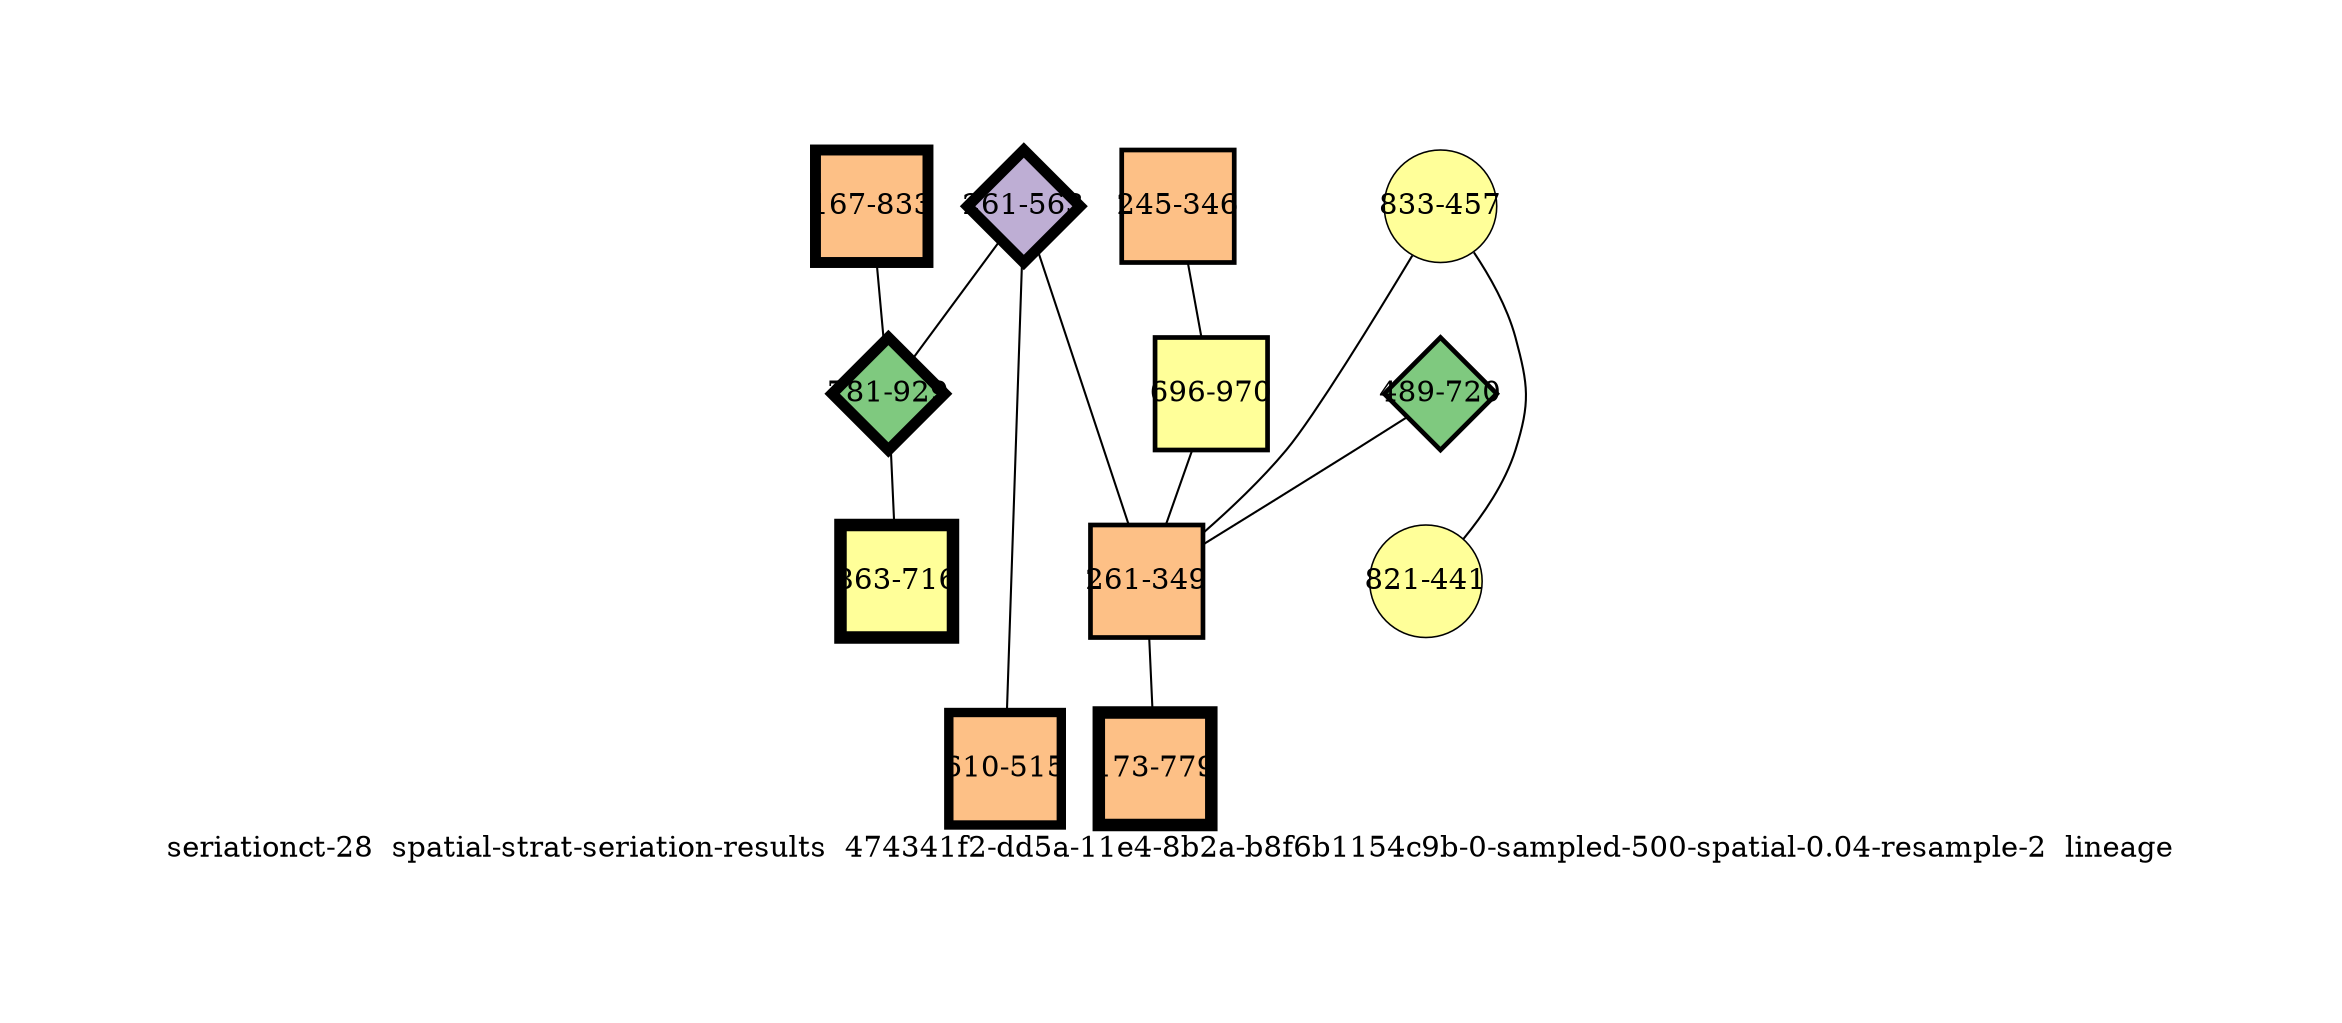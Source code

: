strict graph "seriationct-28  spatial-strat-seriation-results  474341f2-dd5a-11e4-8b2a-b8f6b1154c9b-0-sampled-500-spatial-0.04-resample-2  lineage" {
labelloc=b;
ratio=auto;
pad="1.0";
label="seriationct-28  spatial-strat-seriation-results  474341f2-dd5a-11e4-8b2a-b8f6b1154c9b-0-sampled-500-spatial-0.04-resample-2  lineage";
node [width="0.75", style=filled, fixedsize=true, height="0.75", shape=circle, label=""];
0 [xCoordinate="563.0", appears_in_slice=7, yCoordinate="261.0", colorscheme=accent8, lineage_id=2, short_label="261-563", label="261-563", shape=diamond, cluster_id=1, fillcolor=2, size="500.0", id=0, penwidth="5.25"];
1 [xCoordinate="833.0", appears_in_slice=7, yCoordinate="167.0", colorscheme=accent8, lineage_id=1, short_label="167-833", label="167-833", shape=square, cluster_id=2, fillcolor=3, size="500.0", id=1, penwidth="5.25"];
2 [xCoordinate="346.0", appears_in_slice=3, yCoordinate="245.0", colorscheme=accent8, lineage_id=1, short_label="245-346", label="245-346", shape=square, cluster_id=2, fillcolor=3, size="500.0", id=2, penwidth="2.25"];
3 [xCoordinate="457.0", appears_in_slice=1, yCoordinate="833.0", colorscheme=accent8, lineage_id=0, short_label="833-457", label="833-457", shape=circle, cluster_id=3, fillcolor=4, size="500.0", id=3, penwidth="0.75"];
4 [xCoordinate="720.0", appears_in_slice=3, yCoordinate="489.0", colorscheme=accent8, lineage_id=2, short_label="489-720", label="489-720", shape=diamond, cluster_id=0, fillcolor=1, size="500.0", id=4, penwidth="2.25"];
5 [xCoordinate="970.0", appears_in_slice=3, yCoordinate="696.0", colorscheme=accent8, lineage_id=1, short_label="696-970", label="696-970", shape=square, cluster_id=3, fillcolor=4, size="500.0", id=8, penwidth="2.25"];
6 [xCoordinate="929.0", appears_in_slice=7, yCoordinate="781.0", colorscheme=accent8, lineage_id=2, short_label="781-929", label="781-929", shape=diamond, cluster_id=0, fillcolor=1, size="500.0", id=10, penwidth="5.25"];
7 [xCoordinate="716.0", appears_in_slice=8, yCoordinate="863.0", colorscheme=accent8, lineage_id=1, short_label="863-716", label="863-716", shape=square, cluster_id=3, fillcolor=4, size="500.0", id=11, penwidth="6.0"];
8 [xCoordinate="515.0", appears_in_slice=6, yCoordinate="610.0", colorscheme=accent8, lineage_id=1, short_label="610-515", label="610-515", shape=square, cluster_id=2, fillcolor=3, size="500.0", id=7, penwidth="4.5"];
9 [xCoordinate="349.0", appears_in_slice=3, yCoordinate="261.0", colorscheme=accent8, lineage_id=1, short_label="261-349", label="261-349", shape=square, cluster_id=2, fillcolor=3, size="500.0", id=6, penwidth="2.25"];
10 [xCoordinate="441.0", appears_in_slice=1, yCoordinate="821.0", colorscheme=accent8, lineage_id=0, short_label="821-441", label="821-441", shape=circle, cluster_id=3, fillcolor=4, size="500.0", id=9, penwidth="0.75"];
11 [xCoordinate="779.0", appears_in_slice=8, yCoordinate="173.0", colorscheme=accent8, lineage_id=1, short_label="173-779", label="173-779", shape=square, cluster_id=2, fillcolor=3, size="500.0", id=5, penwidth="6.0"];
0 -- 8  [inverseweight="3.19229873877", weight="0.313253890638"];
0 -- 9  [inverseweight="3.05995030681", weight="0.326802692767"];
0 -- 6  [inverseweight="3.10349551135", weight="0.32221731797"];
1 -- 6  [inverseweight="11.7201807735", weight="0.0853229160308"];
2 -- 5  [inverseweight="10.5175790478", weight="0.095078914592"];
3 -- 9  [inverseweight="2.76449911703", weight="0.361729180465"];
3 -- 10  [inverseweight="15.8910431541", weight="0.0629285308902"];
4 -- 9  [inverseweight="4.11442511673", weight="0.243047320495"];
5 -- 9  [inverseweight="4.16927327729", weight="0.239849953096"];
6 -- 7  [inverseweight="2.99267094527", weight="0.334149667066"];
9 -- 11  [inverseweight="3.05150464068", weight="0.327707186372"];
}
